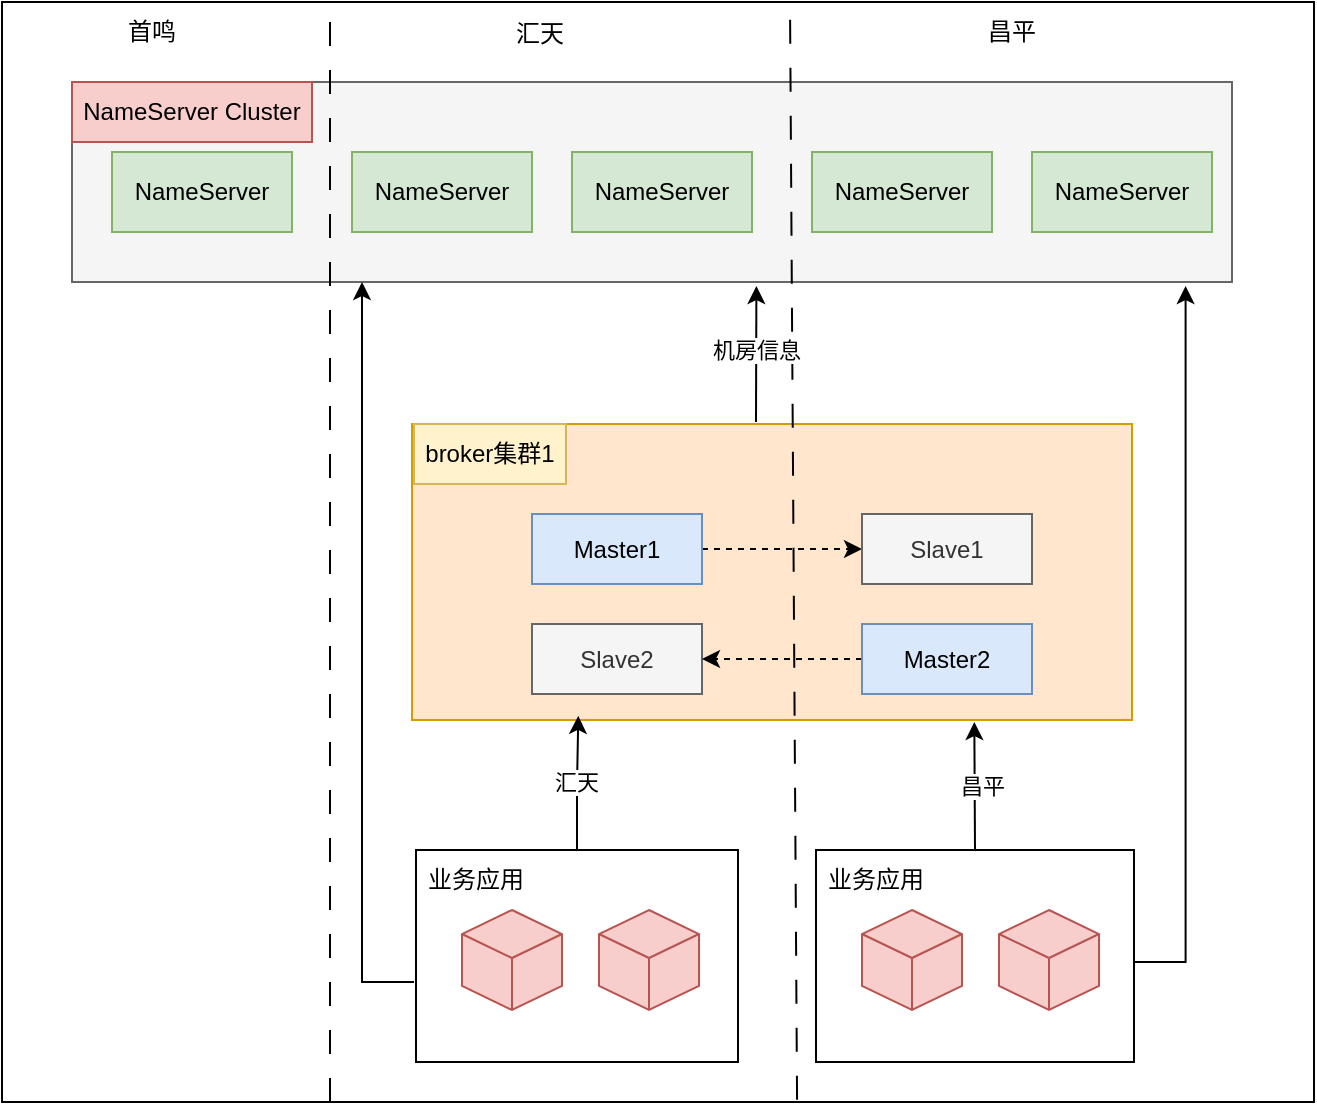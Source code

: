 <mxfile version="24.0.7" type="github">
  <diagram name="第 1 页" id="2XR303NfXYFgoQkDeR8G">
    <mxGraphModel dx="1434" dy="704" grid="1" gridSize="10" guides="1" tooltips="1" connect="1" arrows="1" fold="1" page="1" pageScale="1" pageWidth="827" pageHeight="1169" math="0" shadow="0">
      <root>
        <mxCell id="0" />
        <mxCell id="1" parent="0" />
        <mxCell id="UYfxn2uQiFY9sQeeJO1W-2" value="" style="rounded=0;whiteSpace=wrap;html=1;" parent="1" vertex="1">
          <mxGeometry x="104" y="60" width="656" height="550" as="geometry" />
        </mxCell>
        <mxCell id="UYfxn2uQiFY9sQeeJO1W-11" value="首鸣" style="text;html=1;strokeColor=none;fillColor=none;align=center;verticalAlign=middle;whiteSpace=wrap;rounded=0;" parent="1" vertex="1">
          <mxGeometry x="149" y="60" width="60" height="30" as="geometry" />
        </mxCell>
        <mxCell id="UYfxn2uQiFY9sQeeJO1W-12" value="汇天" style="text;html=1;strokeColor=none;fillColor=none;align=center;verticalAlign=middle;whiteSpace=wrap;rounded=0;" parent="1" vertex="1">
          <mxGeometry x="343" y="61" width="60" height="30" as="geometry" />
        </mxCell>
        <mxCell id="UYfxn2uQiFY9sQeeJO1W-13" value="昌平" style="text;html=1;strokeColor=none;fillColor=none;align=center;verticalAlign=middle;whiteSpace=wrap;rounded=0;" parent="1" vertex="1">
          <mxGeometry x="579" y="60" width="60" height="30" as="geometry" />
        </mxCell>
        <mxCell id="UYfxn2uQiFY9sQeeJO1W-14" value="" style="rounded=0;whiteSpace=wrap;html=1;fillColor=#f5f5f5;fontColor=#333333;strokeColor=#666666;" parent="1" vertex="1">
          <mxGeometry x="139" y="100" width="580" height="100" as="geometry" />
        </mxCell>
        <mxCell id="UYfxn2uQiFY9sQeeJO1W-15" value="NameServer" style="rounded=0;whiteSpace=wrap;html=1;fillColor=#d5e8d4;strokeColor=#82b366;" parent="1" vertex="1">
          <mxGeometry x="159" y="135" width="90" height="40" as="geometry" />
        </mxCell>
        <mxCell id="UYfxn2uQiFY9sQeeJO1W-16" value="NameServer" style="rounded=0;whiteSpace=wrap;html=1;fillColor=#d5e8d4;strokeColor=#82b366;" parent="1" vertex="1">
          <mxGeometry x="279" y="135" width="90" height="40" as="geometry" />
        </mxCell>
        <mxCell id="UYfxn2uQiFY9sQeeJO1W-17" value="NameServer" style="rounded=0;whiteSpace=wrap;html=1;fillColor=#d5e8d4;strokeColor=#82b366;" parent="1" vertex="1">
          <mxGeometry x="509" y="135" width="90" height="40" as="geometry" />
        </mxCell>
        <mxCell id="UYfxn2uQiFY9sQeeJO1W-18" value="NameServer Cluster" style="text;html=1;strokeColor=#b85450;fillColor=#f8cecc;align=center;verticalAlign=middle;whiteSpace=wrap;rounded=0;" parent="1" vertex="1">
          <mxGeometry x="139" y="100" width="120" height="30" as="geometry" />
        </mxCell>
        <mxCell id="UYfxn2uQiFY9sQeeJO1W-19" value="NameServer" style="rounded=0;whiteSpace=wrap;html=1;fillColor=#d5e8d4;strokeColor=#82b366;" parent="1" vertex="1">
          <mxGeometry x="389" y="135" width="90" height="40" as="geometry" />
        </mxCell>
        <mxCell id="UYfxn2uQiFY9sQeeJO1W-20" value="NameServer" style="rounded=0;whiteSpace=wrap;html=1;fillColor=#d5e8d4;strokeColor=#82b366;" parent="1" vertex="1">
          <mxGeometry x="619" y="135" width="90" height="40" as="geometry" />
        </mxCell>
        <mxCell id="UYfxn2uQiFY9sQeeJO1W-24" value="" style="rounded=0;whiteSpace=wrap;html=1;fillColor=#ffe6cc;strokeColor=#d79b00;" parent="1" vertex="1">
          <mxGeometry x="309" y="271" width="360" height="148" as="geometry" />
        </mxCell>
        <mxCell id="UYfxn2uQiFY9sQeeJO1W-31" style="edgeStyle=orthogonalEdgeStyle;rounded=0;orthogonalLoop=1;jettySize=auto;html=1;exitX=1;exitY=0.5;exitDx=0;exitDy=0;entryX=0;entryY=0.5;entryDx=0;entryDy=0;dashed=1;" parent="1" source="UYfxn2uQiFY9sQeeJO1W-27" target="UYfxn2uQiFY9sQeeJO1W-28" edge="1">
          <mxGeometry relative="1" as="geometry" />
        </mxCell>
        <mxCell id="UYfxn2uQiFY9sQeeJO1W-27" value="Master1" style="rounded=0;whiteSpace=wrap;html=1;fillColor=#dae8fc;strokeColor=#6c8ebf;" parent="1" vertex="1">
          <mxGeometry x="369" y="316" width="85" height="35" as="geometry" />
        </mxCell>
        <mxCell id="UYfxn2uQiFY9sQeeJO1W-28" value="Slave1" style="rounded=0;whiteSpace=wrap;html=1;fillColor=#f5f5f5;strokeColor=#666666;fontColor=#333333;" parent="1" vertex="1">
          <mxGeometry x="534" y="316" width="85" height="35" as="geometry" />
        </mxCell>
        <mxCell id="UYfxn2uQiFY9sQeeJO1W-29" value="Slave2" style="rounded=0;whiteSpace=wrap;html=1;fillColor=#f5f5f5;fontColor=#333333;strokeColor=#666666;" parent="1" vertex="1">
          <mxGeometry x="369" y="371" width="85" height="35" as="geometry" />
        </mxCell>
        <mxCell id="UYfxn2uQiFY9sQeeJO1W-32" value="" style="edgeStyle=orthogonalEdgeStyle;rounded=0;orthogonalLoop=1;jettySize=auto;html=1;dashed=1;" parent="1" source="UYfxn2uQiFY9sQeeJO1W-30" target="UYfxn2uQiFY9sQeeJO1W-29" edge="1">
          <mxGeometry relative="1" as="geometry" />
        </mxCell>
        <mxCell id="UYfxn2uQiFY9sQeeJO1W-30" value="Master2" style="rounded=0;whiteSpace=wrap;html=1;fillColor=#dae8fc;strokeColor=#6c8ebf;" parent="1" vertex="1">
          <mxGeometry x="534" y="371" width="85" height="35" as="geometry" />
        </mxCell>
        <mxCell id="UYfxn2uQiFY9sQeeJO1W-9" value="" style="endArrow=none;dashed=1;html=1;rounded=0;exitX=0.25;exitY=1;exitDx=0;exitDy=0;dashPattern=12 12;entryX=0.25;entryY=0;entryDx=0;entryDy=0;" parent="1" source="UYfxn2uQiFY9sQeeJO1W-2" target="UYfxn2uQiFY9sQeeJO1W-2" edge="1">
          <mxGeometry width="50" height="50" relative="1" as="geometry">
            <mxPoint x="259" y="700" as="sourcePoint" />
            <mxPoint x="269" y="70" as="targetPoint" />
          </mxGeometry>
        </mxCell>
        <mxCell id="UYfxn2uQiFY9sQeeJO1W-34" value="broker集群1" style="text;html=1;strokeColor=#d6b656;fillColor=#fff2cc;align=center;verticalAlign=middle;whiteSpace=wrap;rounded=0;" parent="1" vertex="1">
          <mxGeometry x="310" y="271" width="76" height="30" as="geometry" />
        </mxCell>
        <mxCell id="UYfxn2uQiFY9sQeeJO1W-7" value="" style="endArrow=none;dashed=1;html=1;rounded=0;dashPattern=12 12;exitX=0.606;exitY=0.998;exitDx=0;exitDy=0;exitPerimeter=0;" parent="1" source="UYfxn2uQiFY9sQeeJO1W-2" edge="1">
          <mxGeometry width="50" height="50" relative="1" as="geometry">
            <mxPoint x="499" y="690" as="sourcePoint" />
            <mxPoint x="498" y="60" as="targetPoint" />
          </mxGeometry>
        </mxCell>
        <mxCell id="ChB3Gr3c11vEBHzf1fq7-3" value="" style="endArrow=classic;html=1;rounded=0;entryX=0.59;entryY=1.02;entryDx=0;entryDy=0;entryPerimeter=0;" parent="1" target="UYfxn2uQiFY9sQeeJO1W-14" edge="1">
          <mxGeometry width="50" height="50" relative="1" as="geometry">
            <mxPoint x="481" y="270" as="sourcePoint" />
            <mxPoint x="530" y="220" as="targetPoint" />
          </mxGeometry>
        </mxCell>
        <mxCell id="ChB3Gr3c11vEBHzf1fq7-26" value="机房信息" style="edgeLabel;html=1;align=center;verticalAlign=middle;resizable=0;points=[];" parent="ChB3Gr3c11vEBHzf1fq7-3" vertex="1" connectable="0">
          <mxGeometry x="0.059" relative="1" as="geometry">
            <mxPoint as="offset" />
          </mxGeometry>
        </mxCell>
        <mxCell id="ChB3Gr3c11vEBHzf1fq7-9" value="" style="rounded=0;whiteSpace=wrap;html=1;" parent="1" vertex="1">
          <mxGeometry x="311" y="484" width="161" height="106" as="geometry" />
        </mxCell>
        <mxCell id="ChB3Gr3c11vEBHzf1fq7-8" value="" style="html=1;shape=mxgraph.basic.isocube;isoAngle=15;fillColor=#f8cecc;strokeColor=#b85450;" parent="1" vertex="1">
          <mxGeometry x="402.5" y="514" width="50" height="50" as="geometry" />
        </mxCell>
        <mxCell id="ChB3Gr3c11vEBHzf1fq7-5" value="" style="html=1;shape=mxgraph.basic.isocube;isoAngle=15;fillColor=#f8cecc;strokeColor=#b85450;" parent="1" vertex="1">
          <mxGeometry x="334" y="514" width="50" height="50" as="geometry" />
        </mxCell>
        <mxCell id="ChB3Gr3c11vEBHzf1fq7-14" value="" style="rounded=0;whiteSpace=wrap;html=1;" parent="1" vertex="1">
          <mxGeometry x="511" y="484" width="159" height="106" as="geometry" />
        </mxCell>
        <mxCell id="ChB3Gr3c11vEBHzf1fq7-15" value="" style="html=1;shape=mxgraph.basic.isocube;isoAngle=15;fillColor=#f8cecc;strokeColor=#b85450;" parent="1" vertex="1">
          <mxGeometry x="602.5" y="514" width="50" height="50" as="geometry" />
        </mxCell>
        <mxCell id="ChB3Gr3c11vEBHzf1fq7-16" value="" style="html=1;shape=mxgraph.basic.isocube;isoAngle=15;fillColor=#f8cecc;strokeColor=#b85450;" parent="1" vertex="1">
          <mxGeometry x="534" y="514" width="50" height="50" as="geometry" />
        </mxCell>
        <mxCell id="ChB3Gr3c11vEBHzf1fq7-17" value="" style="endArrow=classic;html=1;rounded=0;entryX=0.25;entryY=1;entryDx=0;entryDy=0;edgeStyle=orthogonalEdgeStyle;" parent="1" target="UYfxn2uQiFY9sQeeJO1W-14" edge="1">
          <mxGeometry width="50" height="50" relative="1" as="geometry">
            <mxPoint x="310" y="550" as="sourcePoint" />
            <mxPoint x="360" y="500" as="targetPoint" />
            <Array as="points">
              <mxPoint x="284" y="550" />
            </Array>
          </mxGeometry>
        </mxCell>
        <mxCell id="ChB3Gr3c11vEBHzf1fq7-18" value="" style="endArrow=classic;html=1;rounded=0;entryX=0.96;entryY=1.02;entryDx=0;entryDy=0;entryPerimeter=0;edgeStyle=orthogonalEdgeStyle;" parent="1" target="UYfxn2uQiFY9sQeeJO1W-14" edge="1">
          <mxGeometry width="50" height="50" relative="1" as="geometry">
            <mxPoint x="670" y="540" as="sourcePoint" />
            <mxPoint x="720" y="490" as="targetPoint" />
            <Array as="points">
              <mxPoint x="696" y="540" />
            </Array>
          </mxGeometry>
        </mxCell>
        <mxCell id="ChB3Gr3c11vEBHzf1fq7-19" style="edgeStyle=orthogonalEdgeStyle;rounded=0;orthogonalLoop=1;jettySize=auto;html=1;exitX=0.5;exitY=0;exitDx=0;exitDy=0;entryX=0.231;entryY=0.986;entryDx=0;entryDy=0;entryPerimeter=0;" parent="1" source="ChB3Gr3c11vEBHzf1fq7-9" target="UYfxn2uQiFY9sQeeJO1W-24" edge="1">
          <mxGeometry relative="1" as="geometry" />
        </mxCell>
        <mxCell id="ChB3Gr3c11vEBHzf1fq7-22" value="汇天" style="edgeLabel;html=1;align=center;verticalAlign=middle;resizable=0;points=[];" parent="ChB3Gr3c11vEBHzf1fq7-19" vertex="1" connectable="0">
          <mxGeometry x="0.024" y="1" relative="1" as="geometry">
            <mxPoint as="offset" />
          </mxGeometry>
        </mxCell>
        <mxCell id="ChB3Gr3c11vEBHzf1fq7-21" value="" style="endArrow=classic;html=1;rounded=0;entryX=0.781;entryY=1.007;entryDx=0;entryDy=0;entryPerimeter=0;exitX=0.5;exitY=0;exitDx=0;exitDy=0;" parent="1" source="ChB3Gr3c11vEBHzf1fq7-14" target="UYfxn2uQiFY9sQeeJO1W-24" edge="1">
          <mxGeometry width="50" height="50" relative="1" as="geometry">
            <mxPoint x="590" y="480" as="sourcePoint" />
            <mxPoint x="640" y="430" as="targetPoint" />
          </mxGeometry>
        </mxCell>
        <mxCell id="ChB3Gr3c11vEBHzf1fq7-23" value="昌平" style="edgeLabel;html=1;align=center;verticalAlign=middle;resizable=0;points=[];" parent="ChB3Gr3c11vEBHzf1fq7-21" vertex="1" connectable="0">
          <mxGeometry x="-0.002" y="-3" relative="1" as="geometry">
            <mxPoint as="offset" />
          </mxGeometry>
        </mxCell>
        <mxCell id="ChB3Gr3c11vEBHzf1fq7-24" value="业务应用" style="text;html=1;strokeColor=none;fillColor=none;align=center;verticalAlign=middle;whiteSpace=wrap;rounded=0;" parent="1" vertex="1">
          <mxGeometry x="311" y="484" width="60" height="30" as="geometry" />
        </mxCell>
        <mxCell id="ChB3Gr3c11vEBHzf1fq7-25" value="业务应用" style="text;html=1;strokeColor=none;fillColor=none;align=center;verticalAlign=middle;whiteSpace=wrap;rounded=0;" parent="1" vertex="1">
          <mxGeometry x="511" y="484" width="60" height="30" as="geometry" />
        </mxCell>
      </root>
    </mxGraphModel>
  </diagram>
</mxfile>
